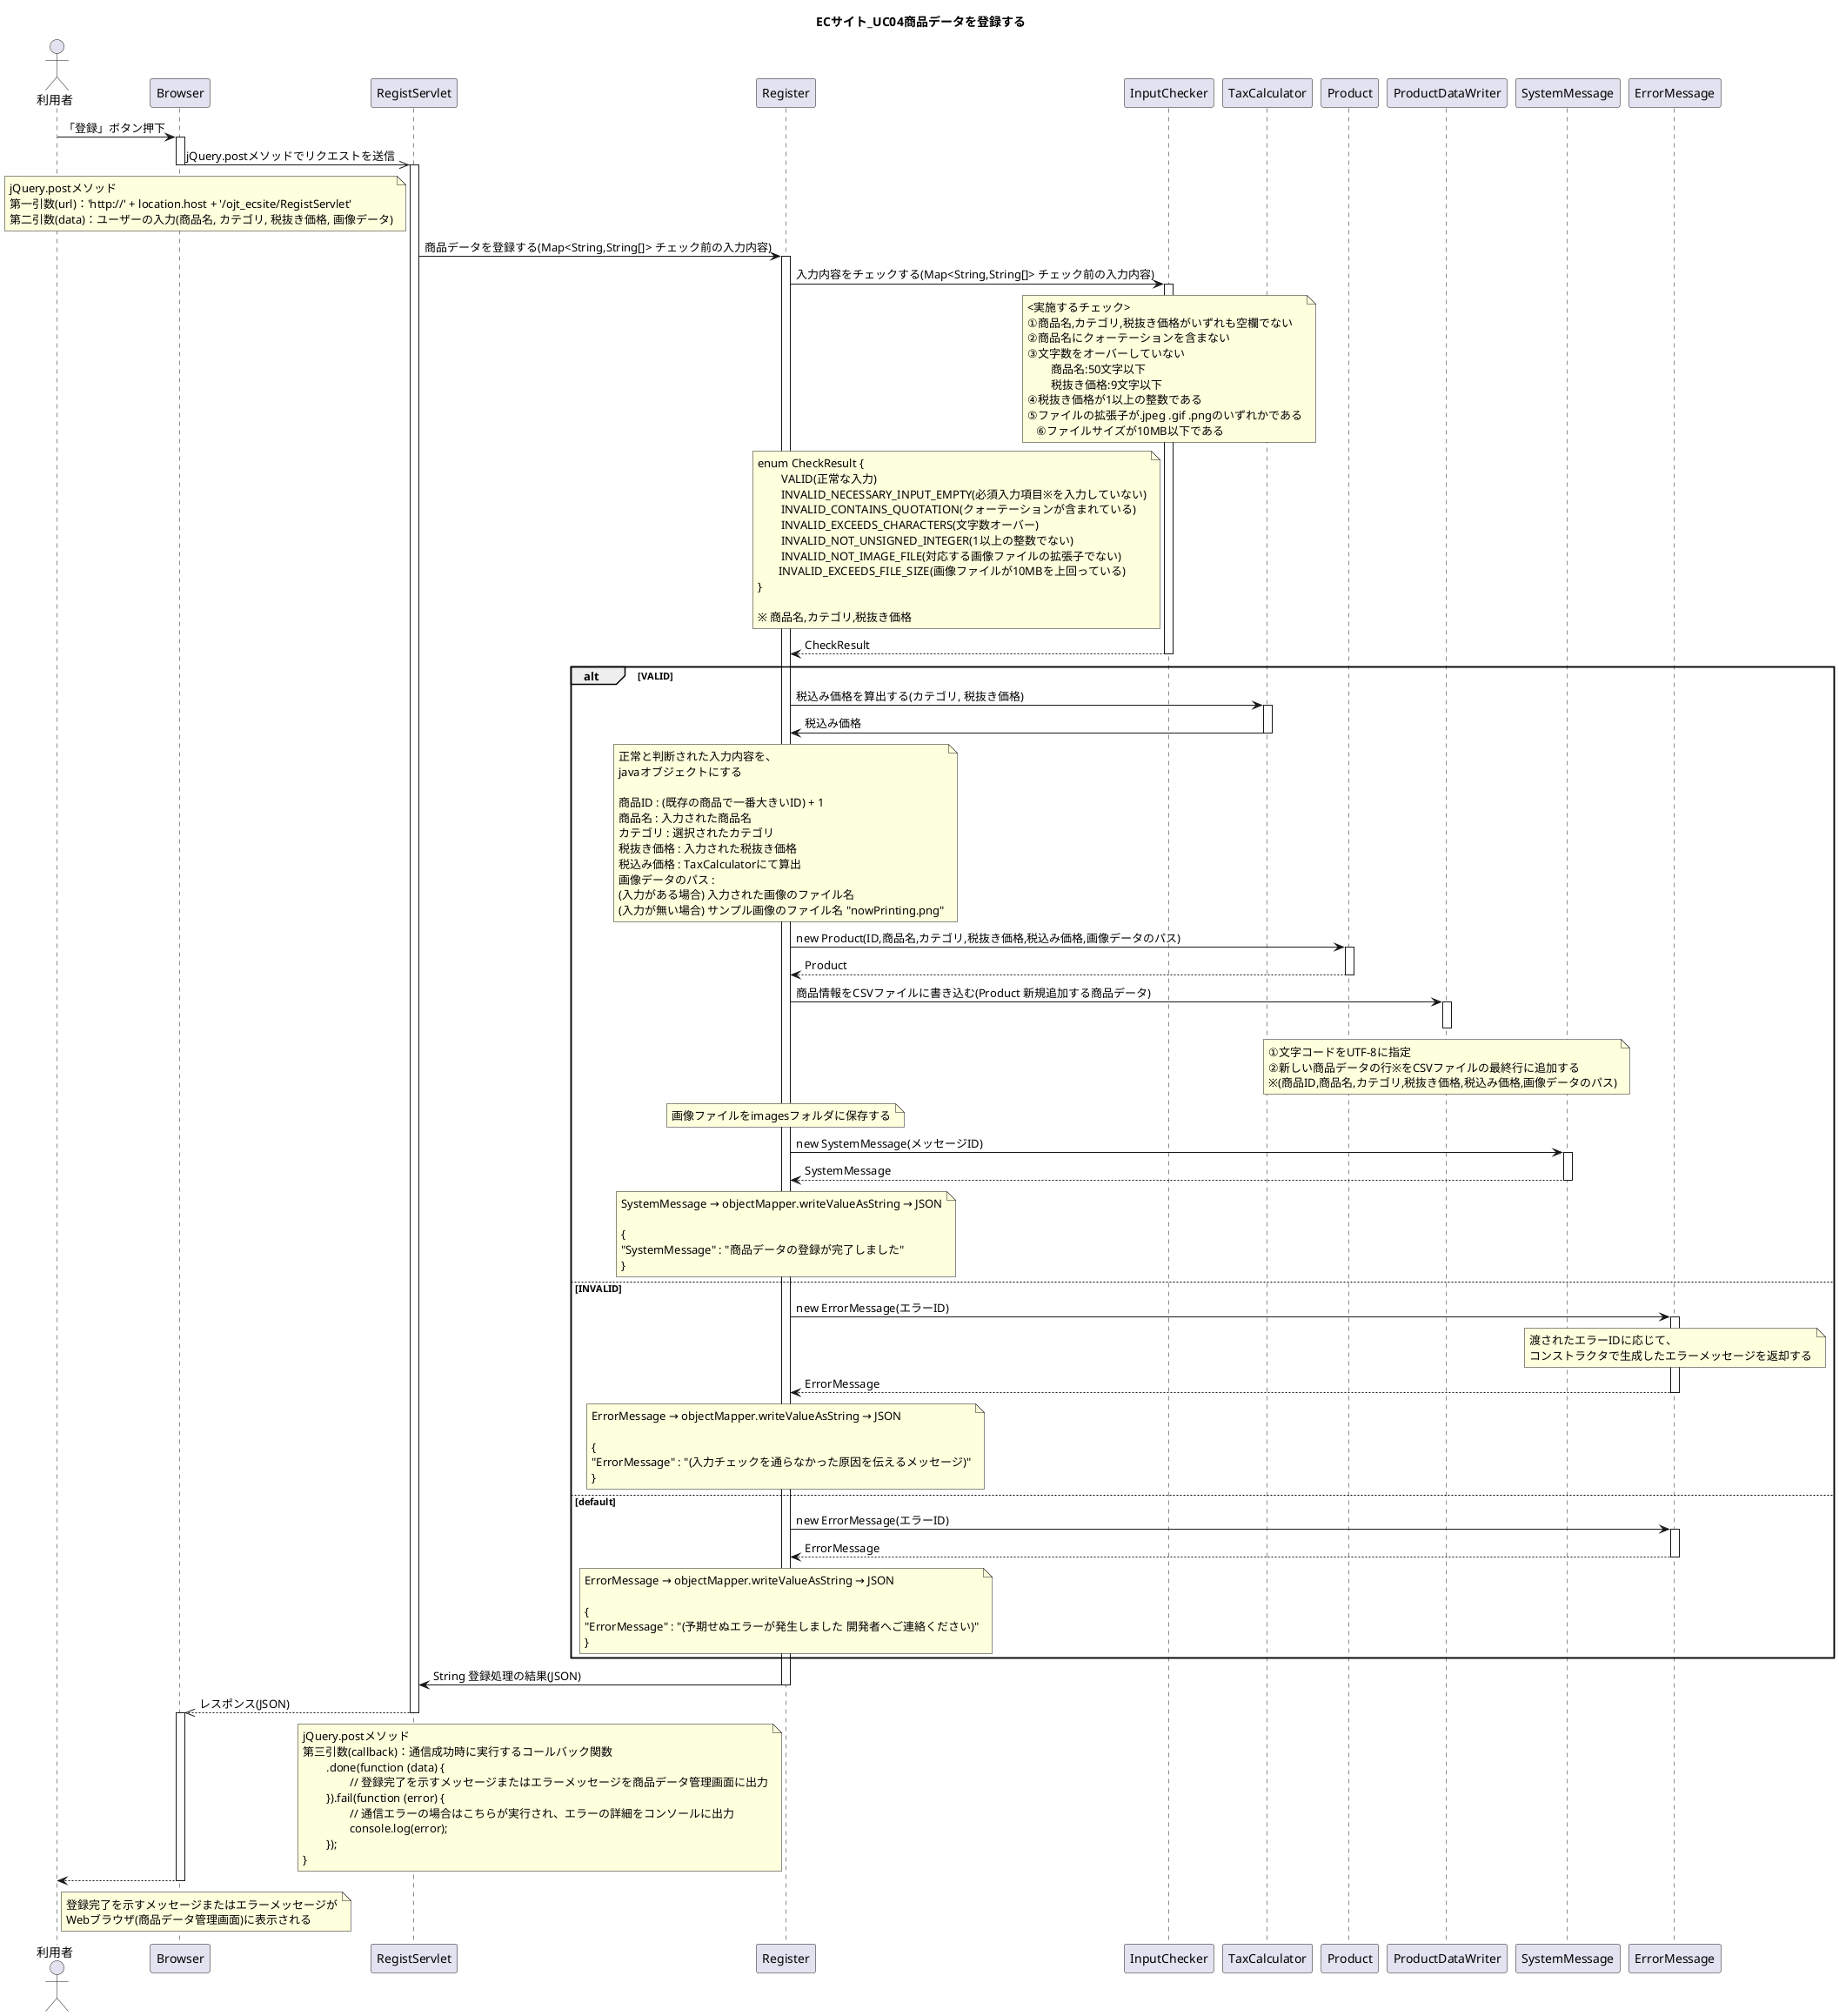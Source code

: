 @startuml
title ECサイト_UC04商品データを登録する

actor 利用者

利用者 -> Browser : 「登録」ボタン押下
activate Browser

Browser ->> RegistServlet : jQuery.postメソッドでリクエストを送信
deactivate Browser
activate RegistServlet

	note left of RegistServlet
	jQuery.postメソッド
	第一引数(url)：'http://' + location.host + '/ojt_ecsite/RegistServlet'
	第二引数(data)：ユーザーの入力(商品名, カテゴリ, 税抜き価格, 画像データ)
	end note

RegistServlet -> Register : 商品データを登録する(Map<String,String[]> チェック前の入力内容)
activate Register

Register -> InputChecker : 入力内容をチェックする(Map<String,String[]> チェック前の入力内容)
activate InputChecker

	note over InputChecker
	<実施するチェック>
	①商品名,カテゴリ,税抜き価格がいずれも空欄でない
	②商品名にクォーテーションを含まない
	③文字数をオーバーしていない
		商品名:50文字以下
		税抜き価格:9文字以下
	④税抜き価格が1以上の整数である
	⑤ファイルの拡張子が.jpeg .gif .pngのいずれかである
    ⑥ファイルサイズが10MB以下である
	end note

	note left of InputChecker 
	enum CheckResult {
		VALID(正常な入力)
		INVALID_NECESSARY_INPUT_EMPTY(必須入力項目※を入力していない)
		INVALID_CONTAINS_QUOTATION(クォーテーションが含まれている)
		INVALID_EXCEEDS_CHARACTERS(文字数オーバー)
		INVALID_NOT_UNSIGNED_INTEGER(1以上の整数でない)
		INVALID_NOT_IMAGE_FILE(対応する画像ファイルの拡張子でない)
        INVALID_EXCEEDS_FILE_SIZE(画像ファイルが10MBを上回っている)
	}

	※ 商品名,カテゴリ,税抜き価格
	end note

Register <-- InputChecker : CheckResult
deactivate InputChecker


alt VALID

Register -> TaxCalculator : 税込み価格を算出する(カテゴリ, 税抜き価格)
activate TaxCalculator
Register <- TaxCalculator : 税込み価格
deactivate TaxCalculator

	note over Register
	正常と判断された入力内容を、
	javaオブジェクトにする

	商品ID : (既存の商品で一番大きいID) + 1
	商品名 : 入力された商品名
	カテゴリ : 選択されたカテゴリ
	税抜き価格 : 入力された税抜き価格
	税込み価格 : TaxCalculatorにて算出
	画像データのパス : 
	(入力がある場合) 入力された画像のファイル名
	(入力が無い場合) サンプル画像のファイル名 "nowPrinting.png"
	end note

Register -> Product : new Product(ID,商品名,カテゴリ,税抜き価格,税込み価格,画像データのパス)
activate Product
Register <-- Product : Product
deactivate Product

Register -> ProductDataWriter : 商品情報をCSVファイルに書き込む(Product 新規追加する商品データ)
activate ProductDataWriter
	note over ProductDataWriter
	①文字コードをUTF-8に指定
	②新しい商品データの行※をCSVファイルの最終行に追加する
	※(商品ID,商品名,カテゴリ,税抜き価格,税込み価格,画像データのパス)
	end note
deactivate ProductDataWriter

	note over Register
	画像ファイルをimagesフォルダに保存する
	end note

Register -> SystemMessage : new SystemMessage(メッセージID)
activate SystemMessage
Register <-- SystemMessage : SystemMessage
deactivate SystemMessage

	note over Register
	SystemMessage → objectMapper.writeValueAsString → JSON

	{
	"SystemMessage" : "商品データの登録が完了しました"
	}
	end note

else INVALID

Register -> ErrorMessage : new ErrorMessage(エラーID)
activate ErrorMessage

	note over ErrorMessage
	渡されたエラーIDに応じて、
	コンストラクタで生成したエラーメッセージを返却する
	end note

Register <-- ErrorMessage : ErrorMessage
deactivate ErrorMessage

	note over Register
	ErrorMessage → objectMapper.writeValueAsString → JSON

	{
	"ErrorMessage" : "(入力チェックを通らなかった原因を伝えるメッセージ)"
	}
	end note

else default

Register -> ErrorMessage : new ErrorMessage(エラーID)
activate ErrorMessage
Register <-- ErrorMessage : ErrorMessage
deactivate ErrorMessage

	note over Register
	ErrorMessage → objectMapper.writeValueAsString → JSON

	{
	"ErrorMessage" : "(予期せぬエラーが発生しました 開発者へご連絡ください)"
	}
	end note

end

RegistServlet <- Register : String 登録処理の結果(JSON)
deactivate Register
Browser <<-- RegistServlet : レスポンス(JSON)
deactivate RegistServlet
activate Browser

	note left of Register
	jQuery.postメソッド
	第三引数(callback)：通信成功時に実行するコールバック関数
		.done(function (data) {
			// 登録完了を示すメッセージまたはエラーメッセージを商品データ管理画面に出力
		}).fail(function (error) {
			// 通信エラーの場合はこちらが実行され、エラーの詳細をコンソールに出力
			console.log(error);
		});
	}
	end note


利用者 <-- Browser
	note right of 利用者
	登録完了を示すメッセージまたはエラーメッセージが
	Webブラウザ(商品データ管理画面)に表示される
	end note

deactivate Browser

@enduml
